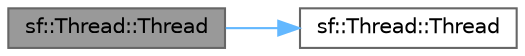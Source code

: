 digraph "sf::Thread::Thread"
{
 // LATEX_PDF_SIZE
  bgcolor="transparent";
  edge [fontname=Helvetica,fontsize=10,labelfontname=Helvetica,labelfontsize=10];
  node [fontname=Helvetica,fontsize=10,shape=box,height=0.2,width=0.4];
  rankdir="LR";
  Node1 [id="Node000001",label="sf::Thread::Thread",height=0.2,width=0.4,color="gray40", fillcolor="grey60", style="filled", fontcolor="black",tooltip="Construct the thread from a member function and an object."];
  Node1 -> Node2 [id="edge1_Node000001_Node000002",color="steelblue1",style="solid",tooltip=" "];
  Node2 [id="Node000002",label="sf::Thread::Thread",height=0.2,width=0.4,color="grey40", fillcolor="white", style="filled",URL="$classsf_1_1_thread.html#a4cc65399bbb111cf8132537783b8e96c",tooltip="Construct the thread from a functor with no argument."];
}
